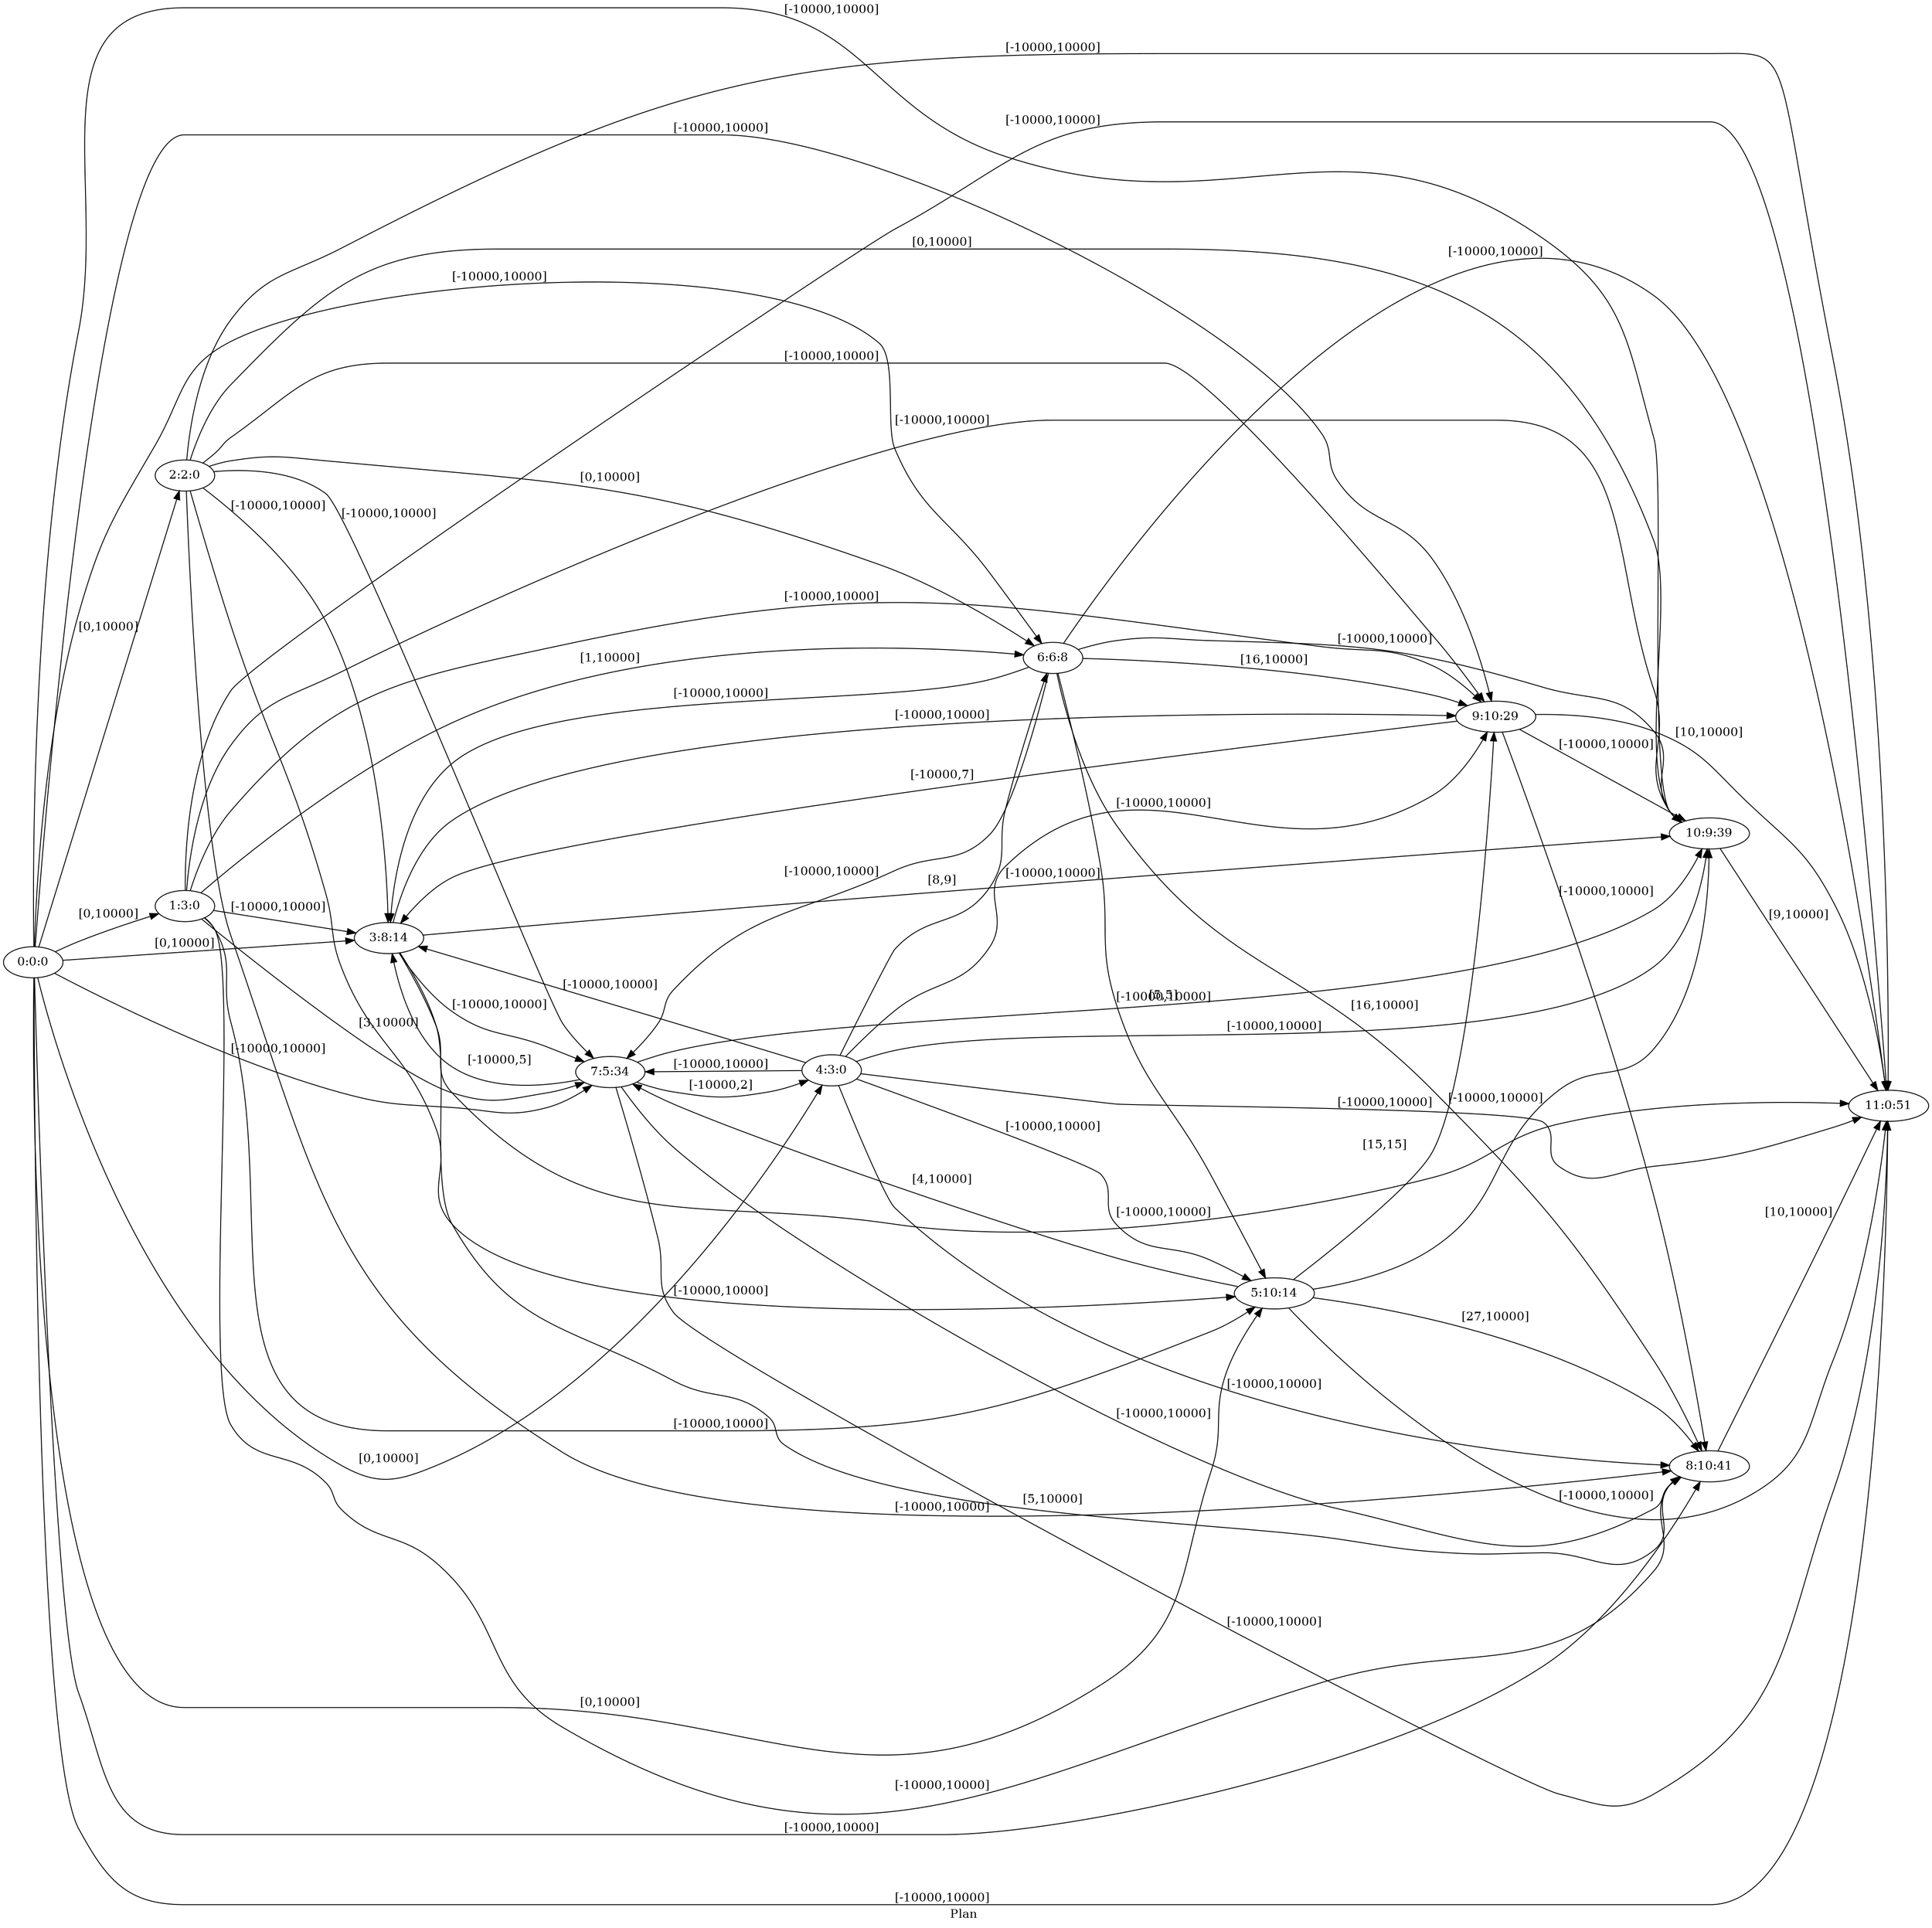 digraph G {
 rankdir = LR;
 nodesep = .45; 
 size = 30;
label="Plan ";
 fldt = 0.73481;
"0:0:0"->"1:3:0"[ label = "[0,10000]"];
"0:0:0"->"2:2:0"[ label = "[0,10000]"];
"0:0:0"->"3:8:14"[ label = "[0,10000]"];
"0:0:0"->"4:3:0"[ label = "[0,10000]"];
"0:0:0"->"5:10:14"[ label = "[0,10000]"];
"0:0:0"->"6:6:8"[ label = "[-10000,10000]"];
"0:0:0"->"7:5:34"[ label = "[-10000,10000]"];
"0:0:0"->"8:10:41"[ label = "[-10000,10000]"];
"0:0:0"->"9:10:29"[ label = "[-10000,10000]"];
"0:0:0"->"10:9:39"[ label = "[-10000,10000]"];
"0:0:0"->"11:0:51"[ label = "[-10000,10000]"];
"1:3:0"->"3:8:14"[ label = "[-10000,10000]"];
"1:3:0"->"5:10:14"[ label = "[-10000,10000]"];
"1:3:0"->"6:6:8"[ label = "[1,10000]"];
"1:3:0"->"7:5:34"[ label = "[3,10000]"];
"1:3:0"->"8:10:41"[ label = "[-10000,10000]"];
"1:3:0"->"9:10:29"[ label = "[-10000,10000]"];
"1:3:0"->"10:9:39"[ label = "[-10000,10000]"];
"1:3:0"->"11:0:51"[ label = "[-10000,10000]"];
"2:2:0"->"3:8:14"[ label = "[-10000,10000]"];
"2:2:0"->"5:10:14"[ label = "[-10000,10000]"];
"2:2:0"->"6:6:8"[ label = "[0,10000]"];
"2:2:0"->"7:5:34"[ label = "[-10000,10000]"];
"2:2:0"->"8:10:41"[ label = "[-10000,10000]"];
"2:2:0"->"9:10:29"[ label = "[-10000,10000]"];
"2:2:0"->"10:9:39"[ label = "[0,10000]"];
"2:2:0"->"11:0:51"[ label = "[-10000,10000]"];
"3:8:14"->"7:5:34"[ label = "[-10000,10000]"];
"3:8:14"->"8:10:41"[ label = "[5,10000]"];
"3:8:14"->"9:10:29"[ label = "[-10000,10000]"];
"3:8:14"->"10:9:39"[ label = "[-10000,10000]"];
"3:8:14"->"11:0:51"[ label = "[-10000,10000]"];
"4:3:0"->"3:8:14"[ label = "[-10000,10000]"];
"4:3:0"->"5:10:14"[ label = "[-10000,10000]"];
"4:3:0"->"6:6:8"[ label = "[8,9]"];
"4:3:0"->"7:5:34"[ label = "[-10000,10000]"];
"4:3:0"->"8:10:41"[ label = "[-10000,10000]"];
"4:3:0"->"9:10:29"[ label = "[-10000,10000]"];
"4:3:0"->"10:9:39"[ label = "[-10000,10000]"];
"4:3:0"->"11:0:51"[ label = "[-10000,10000]"];
"5:10:14"->"7:5:34"[ label = "[4,10000]"];
"5:10:14"->"8:10:41"[ label = "[27,10000]"];
"5:10:14"->"9:10:29"[ label = "[15,15]"];
"5:10:14"->"10:9:39"[ label = "[-10000,10000]"];
"5:10:14"->"11:0:51"[ label = "[-10000,10000]"];
"6:6:8"->"3:8:14"[ label = "[-10000,10000]"];
"6:6:8"->"5:10:14"[ label = "[-10000,10000]"];
"6:6:8"->"7:5:34"[ label = "[-10000,10000]"];
"6:6:8"->"8:10:41"[ label = "[16,10000]"];
"6:6:8"->"9:10:29"[ label = "[16,10000]"];
"6:6:8"->"10:9:39"[ label = "[-10000,10000]"];
"6:6:8"->"11:0:51"[ label = "[-10000,10000]"];
"7:5:34"->"3:8:14"[ label = "[-10000,5]"];
"7:5:34"->"4:3:0"[ label = "[-10000,2]"];
"7:5:34"->"8:10:41"[ label = "[-10000,10000]"];
"7:5:34"->"10:9:39"[ label = "[5,5]"];
"7:5:34"->"11:0:51"[ label = "[-10000,10000]"];
"8:10:41"->"11:0:51"[ label = "[10,10000]"];
"9:10:29"->"3:8:14"[ label = "[-10000,7]"];
"9:10:29"->"8:10:41"[ label = "[-10000,10000]"];
"9:10:29"->"10:9:39"[ label = "[-10000,10000]"];
"9:10:29"->"11:0:51"[ label = "[10,10000]"];
"10:9:39"->"11:0:51"[ label = "[9,10000]"];
}
